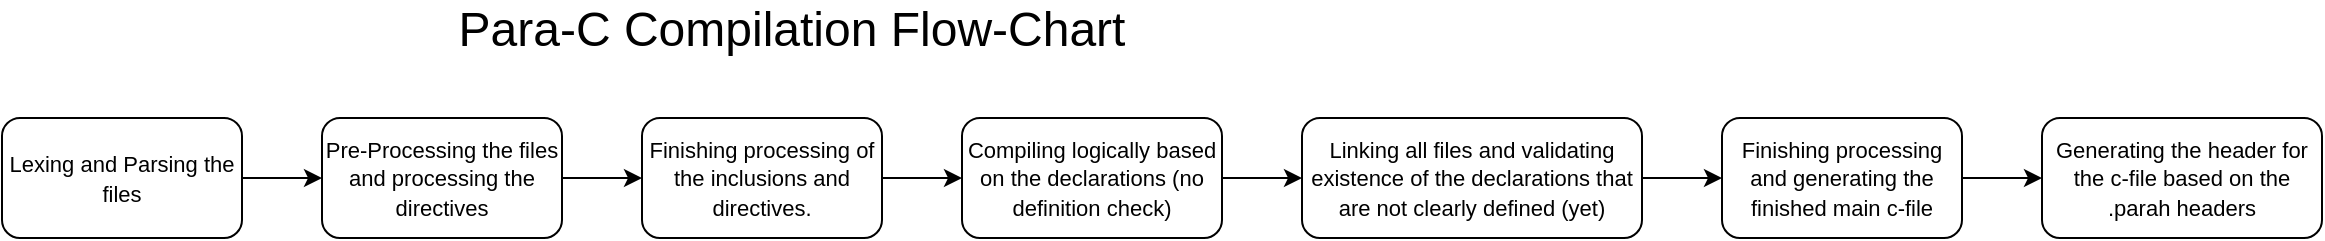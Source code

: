 <mxfile version="15.4.0" type="device"><diagram id="-9jkrDkOxqmD_Jxke7Gy" name="Page-1"><mxGraphModel dx="2128" dy="994" grid="1" gridSize="10" guides="1" tooltips="1" connect="1" arrows="1" fold="1" page="1" pageScale="1" pageWidth="850" pageHeight="1100" math="0" shadow="0"><root><mxCell id="0"/><mxCell id="1" parent="0"/><mxCell id="3yl4FT0rlKGeCzZOasIo-2" style="edgeStyle=orthogonalEdgeStyle;rounded=0;orthogonalLoop=1;jettySize=auto;html=1;exitX=1;exitY=0.5;exitDx=0;exitDy=0;entryX=0;entryY=0.5;entryDx=0;entryDy=0;" edge="1" parent="1" source="IX7vIXtPKFeW4PiUkHyM-1" target="3yl4FT0rlKGeCzZOasIo-1"><mxGeometry relative="1" as="geometry"/></mxCell><mxCell id="IX7vIXtPKFeW4PiUkHyM-1" value="&lt;font style=&quot;font-size: 11px&quot;&gt;Lexing and Parsing the files&lt;/font&gt;" style="rounded=1;whiteSpace=wrap;html=1;" parent="1" vertex="1"><mxGeometry x="-820" y="120" width="120" height="60" as="geometry"/></mxCell><mxCell id="IX7vIXtPKFeW4PiUkHyM-2" value="&lt;div&gt;&lt;font style=&quot;font-size: 24px&quot;&gt;Para-C Compilation Flow-Chart&lt;/font&gt;&lt;/div&gt;&lt;div&gt;&lt;font style=&quot;font-size: 24px&quot;&gt;&lt;br&gt;&lt;/font&gt;&lt;/div&gt;" style="text;html=1;strokeColor=none;fillColor=none;align=center;verticalAlign=middle;whiteSpace=wrap;rounded=0;" parent="1" vertex="1"><mxGeometry x="-650" y="80" width="450" height="20" as="geometry"/></mxCell><mxCell id="3yl4FT0rlKGeCzZOasIo-4" style="edgeStyle=orthogonalEdgeStyle;rounded=0;orthogonalLoop=1;jettySize=auto;html=1;exitX=1;exitY=0.5;exitDx=0;exitDy=0;entryX=0;entryY=0.5;entryDx=0;entryDy=0;" edge="1" parent="1" source="3yl4FT0rlKGeCzZOasIo-1" target="3yl4FT0rlKGeCzZOasIo-3"><mxGeometry relative="1" as="geometry"/></mxCell><mxCell id="3yl4FT0rlKGeCzZOasIo-1" value="&lt;font style=&quot;font-size: 11px&quot;&gt;Pre-Processing the files and processing the directives&lt;/font&gt;" style="rounded=1;whiteSpace=wrap;html=1;" vertex="1" parent="1"><mxGeometry x="-660" y="120" width="120" height="60" as="geometry"/></mxCell><mxCell id="3yl4FT0rlKGeCzZOasIo-6" style="edgeStyle=orthogonalEdgeStyle;rounded=0;orthogonalLoop=1;jettySize=auto;html=1;exitX=1;exitY=0.5;exitDx=0;exitDy=0;entryX=0;entryY=0.5;entryDx=0;entryDy=0;" edge="1" parent="1" source="3yl4FT0rlKGeCzZOasIo-3" target="3yl4FT0rlKGeCzZOasIo-5"><mxGeometry relative="1" as="geometry"/></mxCell><mxCell id="3yl4FT0rlKGeCzZOasIo-3" value="&lt;font style=&quot;font-size: 11px&quot;&gt;Finishing processing of the inclusions and directives.&lt;/font&gt;" style="rounded=1;whiteSpace=wrap;html=1;" vertex="1" parent="1"><mxGeometry x="-500" y="120" width="120" height="60" as="geometry"/></mxCell><mxCell id="3yl4FT0rlKGeCzZOasIo-8" style="edgeStyle=orthogonalEdgeStyle;rounded=0;orthogonalLoop=1;jettySize=auto;html=1;exitX=1;exitY=0.5;exitDx=0;exitDy=0;entryX=0;entryY=0.5;entryDx=0;entryDy=0;" edge="1" parent="1" source="3yl4FT0rlKGeCzZOasIo-5" target="3yl4FT0rlKGeCzZOasIo-7"><mxGeometry relative="1" as="geometry"/></mxCell><mxCell id="3yl4FT0rlKGeCzZOasIo-5" value="&lt;font style=&quot;font-size: 11px&quot;&gt;Compiling logically based on the declarations (no definition check)&lt;/font&gt;" style="rounded=1;whiteSpace=wrap;html=1;" vertex="1" parent="1"><mxGeometry x="-340" y="120" width="130" height="60" as="geometry"/></mxCell><mxCell id="3yl4FT0rlKGeCzZOasIo-10" style="edgeStyle=orthogonalEdgeStyle;rounded=0;orthogonalLoop=1;jettySize=auto;html=1;exitX=1;exitY=0.5;exitDx=0;exitDy=0;entryX=0;entryY=0.5;entryDx=0;entryDy=0;" edge="1" parent="1" source="3yl4FT0rlKGeCzZOasIo-7" target="3yl4FT0rlKGeCzZOasIo-9"><mxGeometry relative="1" as="geometry"/></mxCell><mxCell id="3yl4FT0rlKGeCzZOasIo-7" value="&lt;font style=&quot;font-size: 11px&quot;&gt;Linking all files and validating existence of the declarations that are not clearly defined (yet)&lt;/font&gt;" style="rounded=1;whiteSpace=wrap;html=1;" vertex="1" parent="1"><mxGeometry x="-170" y="120" width="170" height="60" as="geometry"/></mxCell><mxCell id="3yl4FT0rlKGeCzZOasIo-13" style="edgeStyle=orthogonalEdgeStyle;rounded=0;orthogonalLoop=1;jettySize=auto;html=1;exitX=1;exitY=0.5;exitDx=0;exitDy=0;entryX=0;entryY=0.5;entryDx=0;entryDy=0;" edge="1" parent="1" source="3yl4FT0rlKGeCzZOasIo-9" target="3yl4FT0rlKGeCzZOasIo-11"><mxGeometry relative="1" as="geometry"/></mxCell><mxCell id="3yl4FT0rlKGeCzZOasIo-9" value="&lt;font style=&quot;font-size: 11px&quot;&gt;Finishing processing and generating the finished main c-file&lt;/font&gt;" style="rounded=1;whiteSpace=wrap;html=1;" vertex="1" parent="1"><mxGeometry x="40" y="120" width="120" height="60" as="geometry"/></mxCell><mxCell id="3yl4FT0rlKGeCzZOasIo-11" value="&lt;font style=&quot;font-size: 11px&quot;&gt;Generating the header for the c-file based on the .parah headers&lt;/font&gt;" style="rounded=1;whiteSpace=wrap;html=1;" vertex="1" parent="1"><mxGeometry x="200" y="120" width="140" height="60" as="geometry"/></mxCell></root></mxGraphModel></diagram></mxfile>